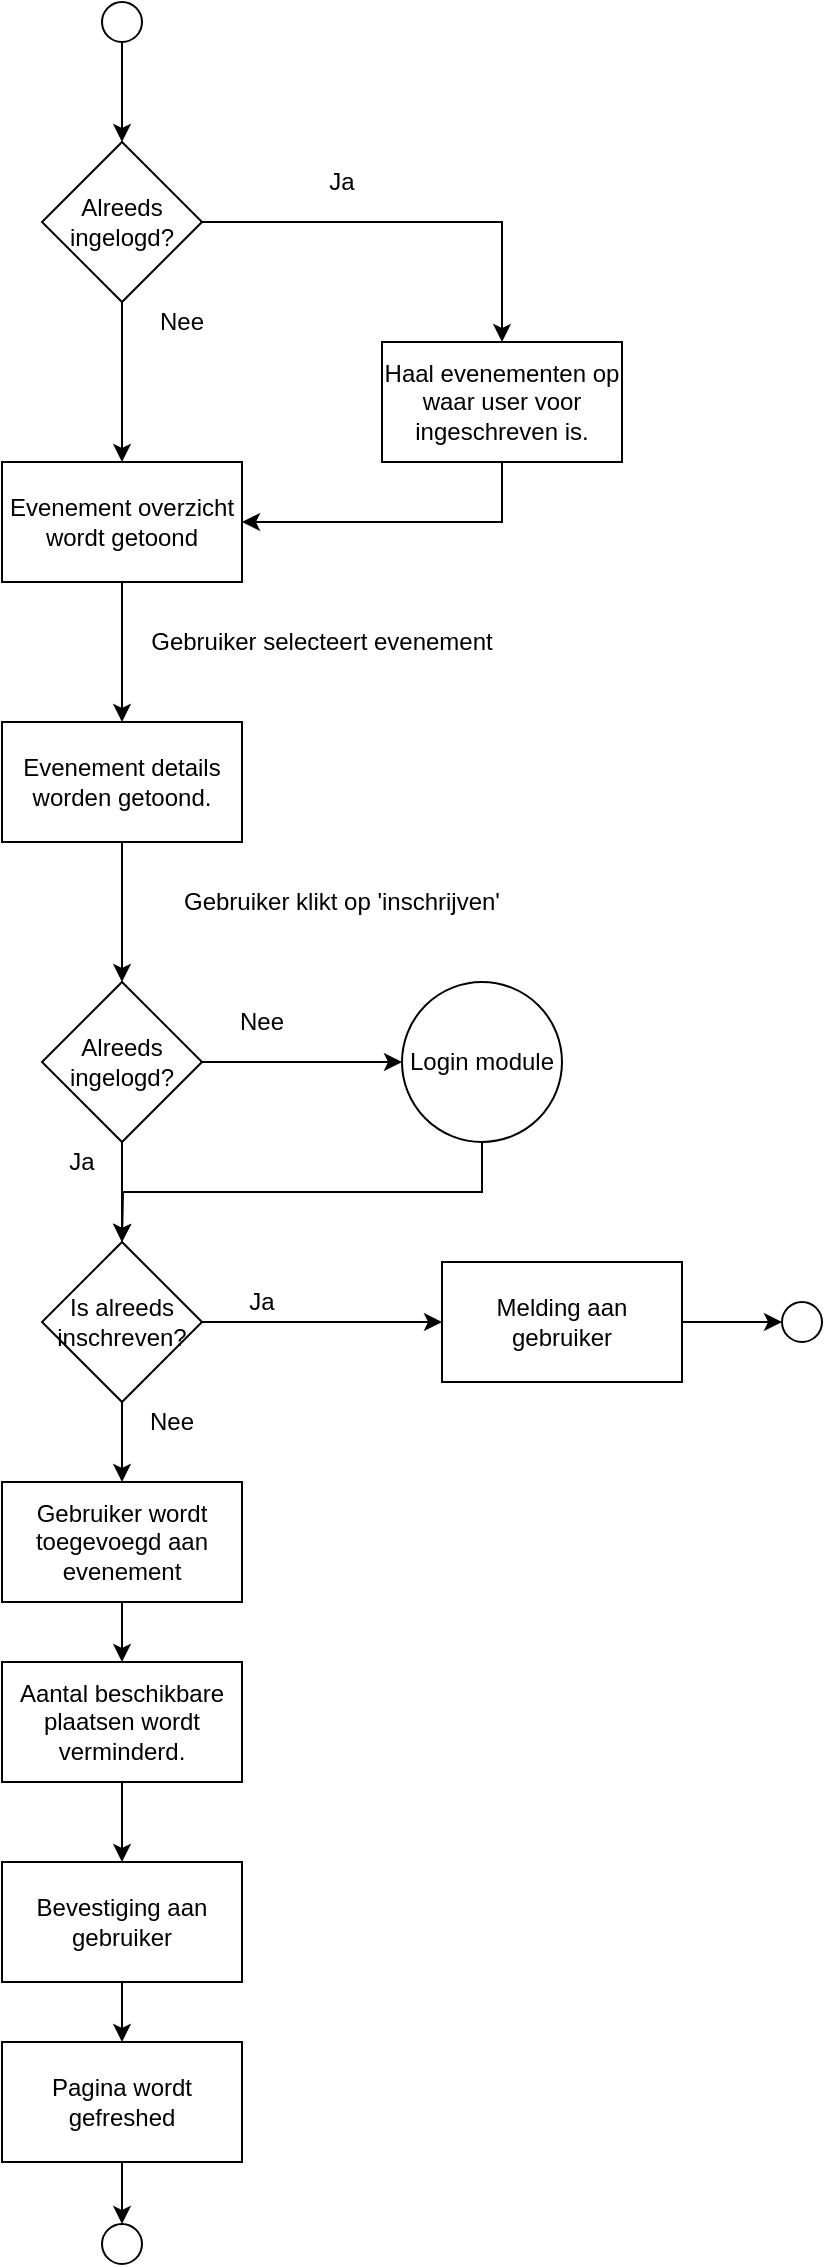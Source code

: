 <mxfile version="13.7.9" type="device"><diagram id="kgpKYQtTHZ0yAKxKKP6v" name="Page-1"><mxGraphModel dx="1422" dy="822" grid="1" gridSize="10" guides="1" tooltips="1" connect="1" arrows="1" fold="1" page="1" pageScale="1" pageWidth="850" pageHeight="1100" math="0" shadow="0"><root><mxCell id="0"/><mxCell id="1" parent="0"/><mxCell id="YmGPUIvTYjT7BkPDX2z9-1" value="" style="ellipse;whiteSpace=wrap;html=1;" parent="1" vertex="1"><mxGeometry x="390" y="10" width="20" height="20" as="geometry"/></mxCell><mxCell id="YmGPUIvTYjT7BkPDX2z9-13" style="edgeStyle=orthogonalEdgeStyle;rounded=0;orthogonalLoop=1;jettySize=auto;html=1;exitX=0.5;exitY=1;exitDx=0;exitDy=0;" parent="1" source="YmGPUIvTYjT7BkPDX2z9-3" target="YmGPUIvTYjT7BkPDX2z9-12" edge="1"><mxGeometry relative="1" as="geometry"/></mxCell><mxCell id="YmGPUIvTYjT7BkPDX2z9-3" value="Evenement overzicht wordt getoond" style="rounded=0;whiteSpace=wrap;html=1;" parent="1" vertex="1"><mxGeometry x="340" y="240" width="120" height="60" as="geometry"/></mxCell><mxCell id="YmGPUIvTYjT7BkPDX2z9-5" value="Alreeds ingelogd?" style="rhombus;whiteSpace=wrap;html=1;" parent="1" vertex="1"><mxGeometry x="360" y="80" width="80" height="80" as="geometry"/></mxCell><mxCell id="YmGPUIvTYjT7BkPDX2z9-6" value="" style="endArrow=classic;html=1;exitX=0.5;exitY=1;exitDx=0;exitDy=0;" parent="1" source="YmGPUIvTYjT7BkPDX2z9-1" target="YmGPUIvTYjT7BkPDX2z9-5" edge="1"><mxGeometry width="50" height="50" relative="1" as="geometry"><mxPoint x="400" y="510" as="sourcePoint"/><mxPoint x="450" y="460" as="targetPoint"/></mxGeometry></mxCell><mxCell id="YmGPUIvTYjT7BkPDX2z9-7" value="" style="endArrow=classic;html=1;exitX=0;exitY=0;exitDx=0;exitDy=0;entryX=0.5;entryY=0;entryDx=0;entryDy=0;" parent="1" source="YmGPUIvTYjT7BkPDX2z9-23" target="YmGPUIvTYjT7BkPDX2z9-3" edge="1"><mxGeometry width="50" height="50" relative="1" as="geometry"><mxPoint x="399.5" y="100" as="sourcePoint"/><mxPoint x="399.5" y="150" as="targetPoint"/></mxGeometry></mxCell><mxCell id="YmGPUIvTYjT7BkPDX2z9-9" value="Haal evenementen op waar user voor ingeschreven is." style="rounded=0;whiteSpace=wrap;html=1;" parent="1" vertex="1"><mxGeometry x="530" y="180" width="120" height="60" as="geometry"/></mxCell><mxCell id="YmGPUIvTYjT7BkPDX2z9-10" value="" style="endArrow=classic;html=1;entryX=0.5;entryY=0;entryDx=0;entryDy=0;exitX=1;exitY=0.5;exitDx=0;exitDy=0;rounded=0;" parent="1" source="YmGPUIvTYjT7BkPDX2z9-5" target="YmGPUIvTYjT7BkPDX2z9-9" edge="1"><mxGeometry width="50" height="50" relative="1" as="geometry"><mxPoint x="520" y="125" as="sourcePoint"/><mxPoint x="570" y="75" as="targetPoint"/><Array as="points"><mxPoint x="590" y="120"/></Array></mxGeometry></mxCell><mxCell id="YmGPUIvTYjT7BkPDX2z9-11" value="" style="endArrow=classic;html=1;entryX=1;entryY=0.5;entryDx=0;entryDy=0;exitX=0.5;exitY=1;exitDx=0;exitDy=0;rounded=0;" parent="1" source="YmGPUIvTYjT7BkPDX2z9-9" target="YmGPUIvTYjT7BkPDX2z9-3" edge="1"><mxGeometry width="50" height="50" relative="1" as="geometry"><mxPoint x="400" y="440" as="sourcePoint"/><mxPoint x="450" y="390" as="targetPoint"/><Array as="points"><mxPoint x="590" y="270"/></Array></mxGeometry></mxCell><mxCell id="YmGPUIvTYjT7BkPDX2z9-18" style="edgeStyle=orthogonalEdgeStyle;rounded=0;orthogonalLoop=1;jettySize=auto;html=1;exitX=0.5;exitY=1;exitDx=0;exitDy=0;" parent="1" source="YmGPUIvTYjT7BkPDX2z9-12" edge="1"><mxGeometry relative="1" as="geometry"><mxPoint x="400" y="500" as="targetPoint"/></mxGeometry></mxCell><mxCell id="YmGPUIvTYjT7BkPDX2z9-12" value="Evenement details worden getoond." style="rounded=0;whiteSpace=wrap;html=1;" parent="1" vertex="1"><mxGeometry x="340" y="370" width="120" height="60" as="geometry"/></mxCell><mxCell id="YmGPUIvTYjT7BkPDX2z9-14" value="Gebruiker selecteert evenement" style="text;html=1;strokeColor=none;fillColor=none;align=center;verticalAlign=middle;whiteSpace=wrap;rounded=0;" parent="1" vertex="1"><mxGeometry x="410" y="320" width="180" height="20" as="geometry"/></mxCell><mxCell id="YmGPUIvTYjT7BkPDX2z9-21" style="edgeStyle=orthogonalEdgeStyle;rounded=0;orthogonalLoop=1;jettySize=auto;html=1;exitX=1;exitY=0.5;exitDx=0;exitDy=0;entryX=0;entryY=0.5;entryDx=0;entryDy=0;" parent="1" source="YmGPUIvTYjT7BkPDX2z9-16" target="YmGPUIvTYjT7BkPDX2z9-20" edge="1"><mxGeometry relative="1" as="geometry"/></mxCell><mxCell id="YmGPUIvTYjT7BkPDX2z9-28" style="edgeStyle=orthogonalEdgeStyle;rounded=0;orthogonalLoop=1;jettySize=auto;html=1;exitX=0.5;exitY=1;exitDx=0;exitDy=0;entryX=0.5;entryY=0;entryDx=0;entryDy=0;" parent="1" source="YmGPUIvTYjT7BkPDX2z9-16" target="YmGPUIvTYjT7BkPDX2z9-27" edge="1"><mxGeometry relative="1" as="geometry"/></mxCell><mxCell id="YmGPUIvTYjT7BkPDX2z9-16" value="Alreeds ingelogd?" style="rhombus;whiteSpace=wrap;html=1;" parent="1" vertex="1"><mxGeometry x="360" y="500" width="80" height="80" as="geometry"/></mxCell><mxCell id="YmGPUIvTYjT7BkPDX2z9-19" value="Gebruiker klikt op 'inschrijven'" style="text;html=1;strokeColor=none;fillColor=none;align=center;verticalAlign=middle;whiteSpace=wrap;rounded=0;" parent="1" vertex="1"><mxGeometry x="420" y="450" width="180" height="20" as="geometry"/></mxCell><mxCell id="YmGPUIvTYjT7BkPDX2z9-29" style="edgeStyle=orthogonalEdgeStyle;rounded=0;orthogonalLoop=1;jettySize=auto;html=1;exitX=0.5;exitY=1;exitDx=0;exitDy=0;" parent="1" source="YmGPUIvTYjT7BkPDX2z9-20" edge="1"><mxGeometry relative="1" as="geometry"><mxPoint x="400" y="630" as="targetPoint"/></mxGeometry></mxCell><mxCell id="YmGPUIvTYjT7BkPDX2z9-20" value="Login module" style="ellipse;whiteSpace=wrap;html=1;" parent="1" vertex="1"><mxGeometry x="540" y="500" width="80" height="80" as="geometry"/></mxCell><mxCell id="YmGPUIvTYjT7BkPDX2z9-22" value="Nee" style="text;html=1;strokeColor=none;fillColor=none;align=center;verticalAlign=middle;whiteSpace=wrap;rounded=0;" parent="1" vertex="1"><mxGeometry x="440" y="510" width="60" height="20" as="geometry"/></mxCell><mxCell id="YmGPUIvTYjT7BkPDX2z9-23" value="Nee" style="text;html=1;strokeColor=none;fillColor=none;align=center;verticalAlign=middle;whiteSpace=wrap;rounded=0;" parent="1" vertex="1"><mxGeometry x="400" y="160" width="60" height="20" as="geometry"/></mxCell><mxCell id="YmGPUIvTYjT7BkPDX2z9-24" value="Ja" style="text;html=1;strokeColor=none;fillColor=none;align=center;verticalAlign=middle;whiteSpace=wrap;rounded=0;" parent="1" vertex="1"><mxGeometry x="480" y="90" width="60" height="20" as="geometry"/></mxCell><mxCell id="YmGPUIvTYjT7BkPDX2z9-31" style="edgeStyle=orthogonalEdgeStyle;rounded=0;orthogonalLoop=1;jettySize=auto;html=1;exitX=0.5;exitY=1;exitDx=0;exitDy=0;" parent="1" source="YmGPUIvTYjT7BkPDX2z9-27" edge="1"><mxGeometry relative="1" as="geometry"><mxPoint x="400" y="750" as="targetPoint"/></mxGeometry></mxCell><mxCell id="YmGPUIvTYjT7BkPDX2z9-40" style="edgeStyle=orthogonalEdgeStyle;rounded=0;orthogonalLoop=1;jettySize=auto;html=1;exitX=1;exitY=0.5;exitDx=0;exitDy=0;" parent="1" source="YmGPUIvTYjT7BkPDX2z9-27" edge="1"><mxGeometry relative="1" as="geometry"><mxPoint x="560" y="670" as="targetPoint"/></mxGeometry></mxCell><mxCell id="YmGPUIvTYjT7BkPDX2z9-27" value="Is alreeds inschreven?" style="rhombus;whiteSpace=wrap;html=1;" parent="1" vertex="1"><mxGeometry x="360" y="630" width="80" height="80" as="geometry"/></mxCell><mxCell id="YmGPUIvTYjT7BkPDX2z9-30" value="Ja" style="text;html=1;strokeColor=none;fillColor=none;align=center;verticalAlign=middle;whiteSpace=wrap;rounded=0;" parent="1" vertex="1"><mxGeometry x="350" y="580" width="60" height="20" as="geometry"/></mxCell><mxCell id="YmGPUIvTYjT7BkPDX2z9-36" style="edgeStyle=orthogonalEdgeStyle;rounded=0;orthogonalLoop=1;jettySize=auto;html=1;exitX=0.5;exitY=1;exitDx=0;exitDy=0;entryX=0.5;entryY=0;entryDx=0;entryDy=0;" parent="1" source="YmGPUIvTYjT7BkPDX2z9-32" target="YmGPUIvTYjT7BkPDX2z9-35" edge="1"><mxGeometry relative="1" as="geometry"/></mxCell><mxCell id="YmGPUIvTYjT7BkPDX2z9-32" value="Gebruiker wordt toegevoegd aan evenement" style="rounded=0;whiteSpace=wrap;html=1;" parent="1" vertex="1"><mxGeometry x="340" y="750" width="120" height="60" as="geometry"/></mxCell><mxCell id="YmGPUIvTYjT7BkPDX2z9-39" style="edgeStyle=orthogonalEdgeStyle;rounded=0;orthogonalLoop=1;jettySize=auto;html=1;exitX=0.5;exitY=1;exitDx=0;exitDy=0;entryX=0.5;entryY=0;entryDx=0;entryDy=0;" parent="1" source="YmGPUIvTYjT7BkPDX2z9-33" target="YmGPUIvTYjT7BkPDX2z9-38" edge="1"><mxGeometry relative="1" as="geometry"/></mxCell><mxCell id="YmGPUIvTYjT7BkPDX2z9-33" value="Pagina wordt gefreshed" style="rounded=0;whiteSpace=wrap;html=1;" parent="1" vertex="1"><mxGeometry x="340" y="1030" width="120" height="60" as="geometry"/></mxCell><mxCell id="SPHNGGDVp-zM845uvCxr-3" style="edgeStyle=orthogonalEdgeStyle;rounded=0;orthogonalLoop=1;jettySize=auto;html=1;exitX=0.5;exitY=1;exitDx=0;exitDy=0;" edge="1" parent="1" source="YmGPUIvTYjT7BkPDX2z9-35" target="SPHNGGDVp-zM845uvCxr-1"><mxGeometry relative="1" as="geometry"/></mxCell><mxCell id="YmGPUIvTYjT7BkPDX2z9-35" value="Aantal beschikbare plaatsen wordt verminderd." style="rounded=0;whiteSpace=wrap;html=1;" parent="1" vertex="1"><mxGeometry x="340" y="840" width="120" height="60" as="geometry"/></mxCell><mxCell id="YmGPUIvTYjT7BkPDX2z9-38" value="" style="ellipse;whiteSpace=wrap;html=1;" parent="1" vertex="1"><mxGeometry x="390" y="1121" width="20" height="20" as="geometry"/></mxCell><mxCell id="YmGPUIvTYjT7BkPDX2z9-45" style="edgeStyle=orthogonalEdgeStyle;rounded=0;orthogonalLoop=1;jettySize=auto;html=1;exitX=1;exitY=0.5;exitDx=0;exitDy=0;entryX=0;entryY=0.5;entryDx=0;entryDy=0;" parent="1" source="YmGPUIvTYjT7BkPDX2z9-41" target="YmGPUIvTYjT7BkPDX2z9-44" edge="1"><mxGeometry relative="1" as="geometry"/></mxCell><mxCell id="YmGPUIvTYjT7BkPDX2z9-41" value="Melding aan gebruiker" style="rounded=0;whiteSpace=wrap;html=1;" parent="1" vertex="1"><mxGeometry x="560" y="640" width="120" height="60" as="geometry"/></mxCell><mxCell id="YmGPUIvTYjT7BkPDX2z9-42" value="Ja" style="text;html=1;strokeColor=none;fillColor=none;align=center;verticalAlign=middle;whiteSpace=wrap;rounded=0;" parent="1" vertex="1"><mxGeometry x="440" y="650" width="60" height="20" as="geometry"/></mxCell><mxCell id="YmGPUIvTYjT7BkPDX2z9-43" value="Nee" style="text;html=1;strokeColor=none;fillColor=none;align=center;verticalAlign=middle;whiteSpace=wrap;rounded=0;" parent="1" vertex="1"><mxGeometry x="395" y="710" width="60" height="20" as="geometry"/></mxCell><mxCell id="YmGPUIvTYjT7BkPDX2z9-44" value="" style="ellipse;whiteSpace=wrap;html=1;" parent="1" vertex="1"><mxGeometry x="730" y="660" width="20" height="20" as="geometry"/></mxCell><mxCell id="SPHNGGDVp-zM845uvCxr-4" style="edgeStyle=orthogonalEdgeStyle;rounded=0;orthogonalLoop=1;jettySize=auto;html=1;exitX=0.5;exitY=1;exitDx=0;exitDy=0;entryX=0.5;entryY=0;entryDx=0;entryDy=0;" edge="1" parent="1" source="SPHNGGDVp-zM845uvCxr-1" target="YmGPUIvTYjT7BkPDX2z9-33"><mxGeometry relative="1" as="geometry"/></mxCell><mxCell id="SPHNGGDVp-zM845uvCxr-1" value="Bevestiging aan gebruiker" style="rounded=0;whiteSpace=wrap;html=1;" vertex="1" parent="1"><mxGeometry x="340" y="940" width="120" height="60" as="geometry"/></mxCell></root></mxGraphModel></diagram></mxfile>